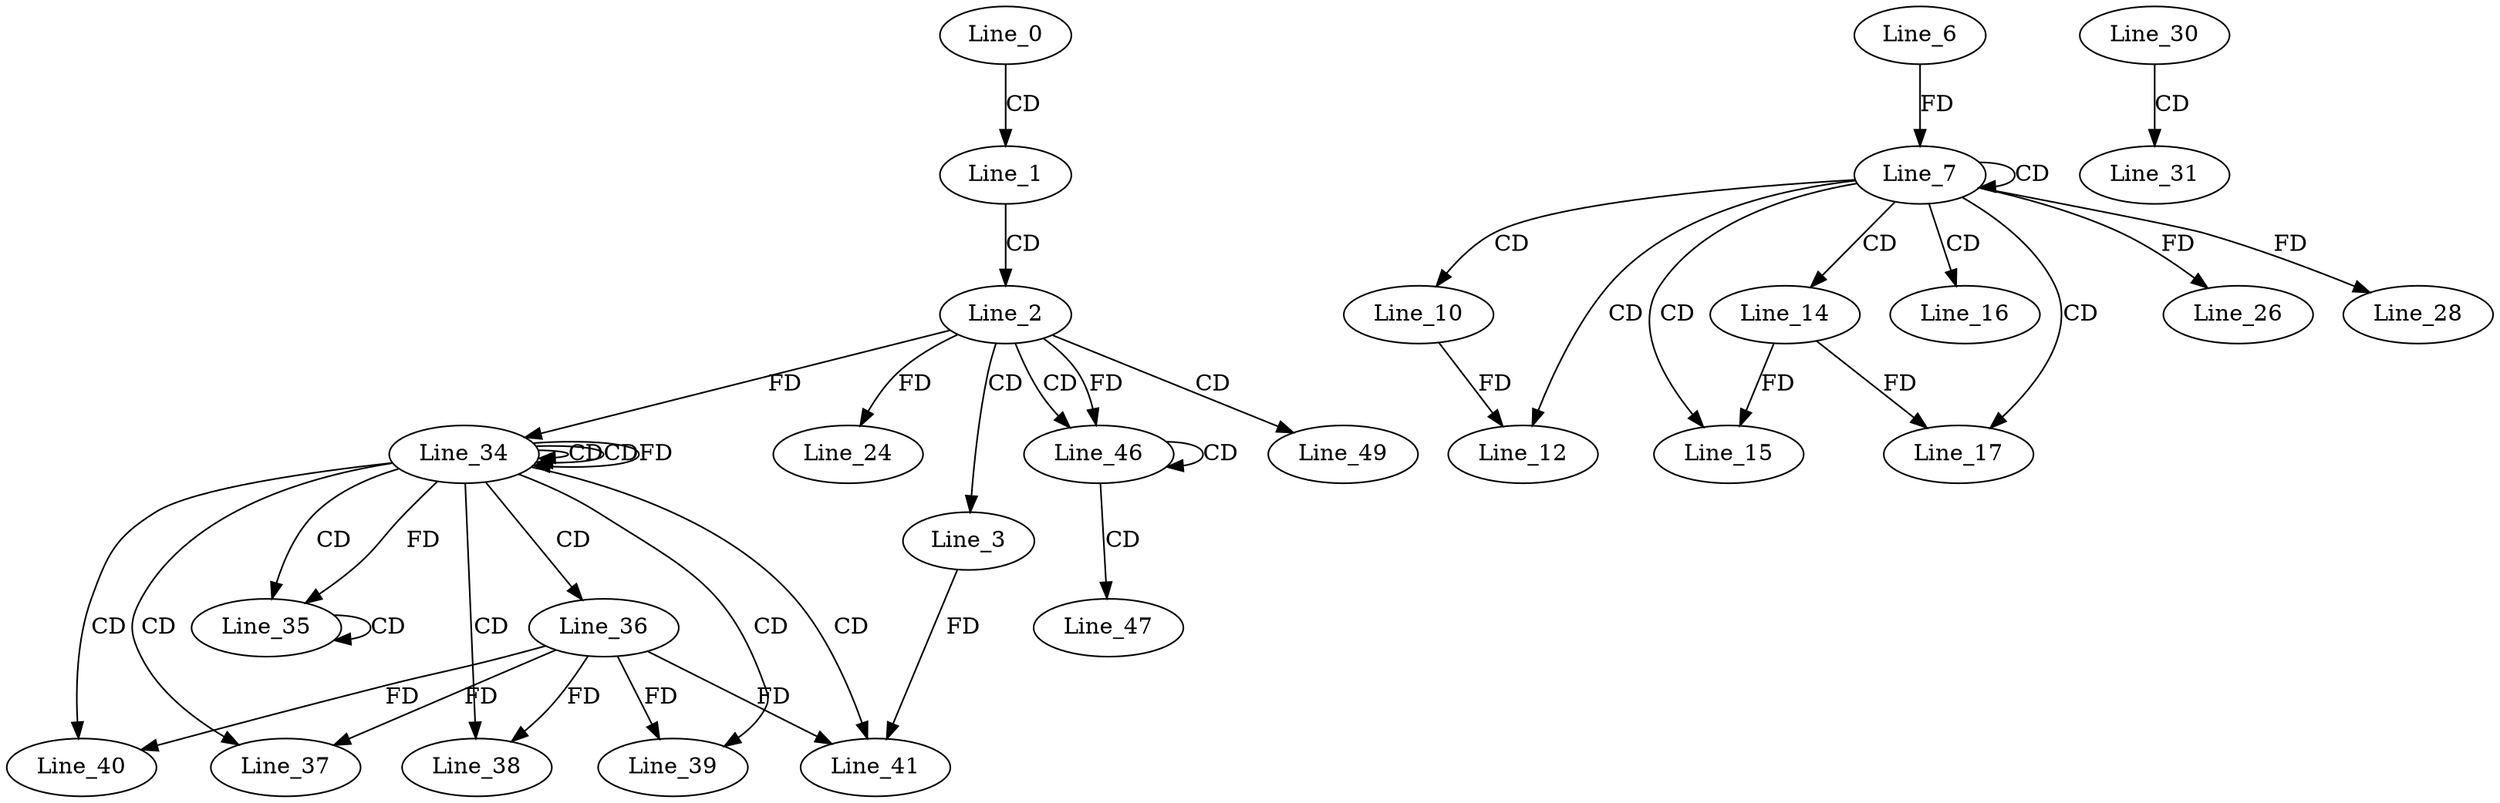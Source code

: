 digraph G {
  Line_0;
  Line_1;
  Line_2;
  Line_3;
  Line_7;
  Line_7;
  Line_6;
  Line_7;
  Line_10;
  Line_12;
  Line_14;
  Line_15;
  Line_16;
  Line_17;
  Line_24;
  Line_26;
  Line_28;
  Line_30;
  Line_31;
  Line_34;
  Line_34;
  Line_34;
  Line_34;
  Line_34;
  Line_35;
  Line_35;
  Line_36;
  Line_37;
  Line_38;
  Line_39;
  Line_40;
  Line_41;
  Line_46;
  Line_46;
  Line_47;
  Line_49;
  Line_0 -> Line_1 [ label="CD" ];
  Line_1 -> Line_2 [ label="CD" ];
  Line_2 -> Line_3 [ label="CD" ];
  Line_7 -> Line_7 [ label="CD" ];
  Line_6 -> Line_7 [ label="FD" ];
  Line_7 -> Line_10 [ label="CD" ];
  Line_7 -> Line_12 [ label="CD" ];
  Line_10 -> Line_12 [ label="FD" ];
  Line_7 -> Line_14 [ label="CD" ];
  Line_7 -> Line_15 [ label="CD" ];
  Line_14 -> Line_15 [ label="FD" ];
  Line_7 -> Line_16 [ label="CD" ];
  Line_7 -> Line_17 [ label="CD" ];
  Line_14 -> Line_17 [ label="FD" ];
  Line_2 -> Line_24 [ label="FD" ];
  Line_7 -> Line_26 [ label="FD" ];
  Line_7 -> Line_28 [ label="FD" ];
  Line_30 -> Line_31 [ label="CD" ];
  Line_34 -> Line_34 [ label="CD" ];
  Line_2 -> Line_34 [ label="FD" ];
  Line_34 -> Line_34 [ label="CD" ];
  Line_34 -> Line_34 [ label="FD" ];
  Line_34 -> Line_35 [ label="CD" ];
  Line_35 -> Line_35 [ label="CD" ];
  Line_34 -> Line_35 [ label="FD" ];
  Line_34 -> Line_36 [ label="CD" ];
  Line_34 -> Line_37 [ label="CD" ];
  Line_36 -> Line_37 [ label="FD" ];
  Line_34 -> Line_38 [ label="CD" ];
  Line_36 -> Line_38 [ label="FD" ];
  Line_34 -> Line_39 [ label="CD" ];
  Line_36 -> Line_39 [ label="FD" ];
  Line_34 -> Line_40 [ label="CD" ];
  Line_36 -> Line_40 [ label="FD" ];
  Line_34 -> Line_41 [ label="CD" ];
  Line_3 -> Line_41 [ label="FD" ];
  Line_36 -> Line_41 [ label="FD" ];
  Line_2 -> Line_46 [ label="CD" ];
  Line_46 -> Line_46 [ label="CD" ];
  Line_2 -> Line_46 [ label="FD" ];
  Line_46 -> Line_47 [ label="CD" ];
  Line_2 -> Line_49 [ label="CD" ];
}
